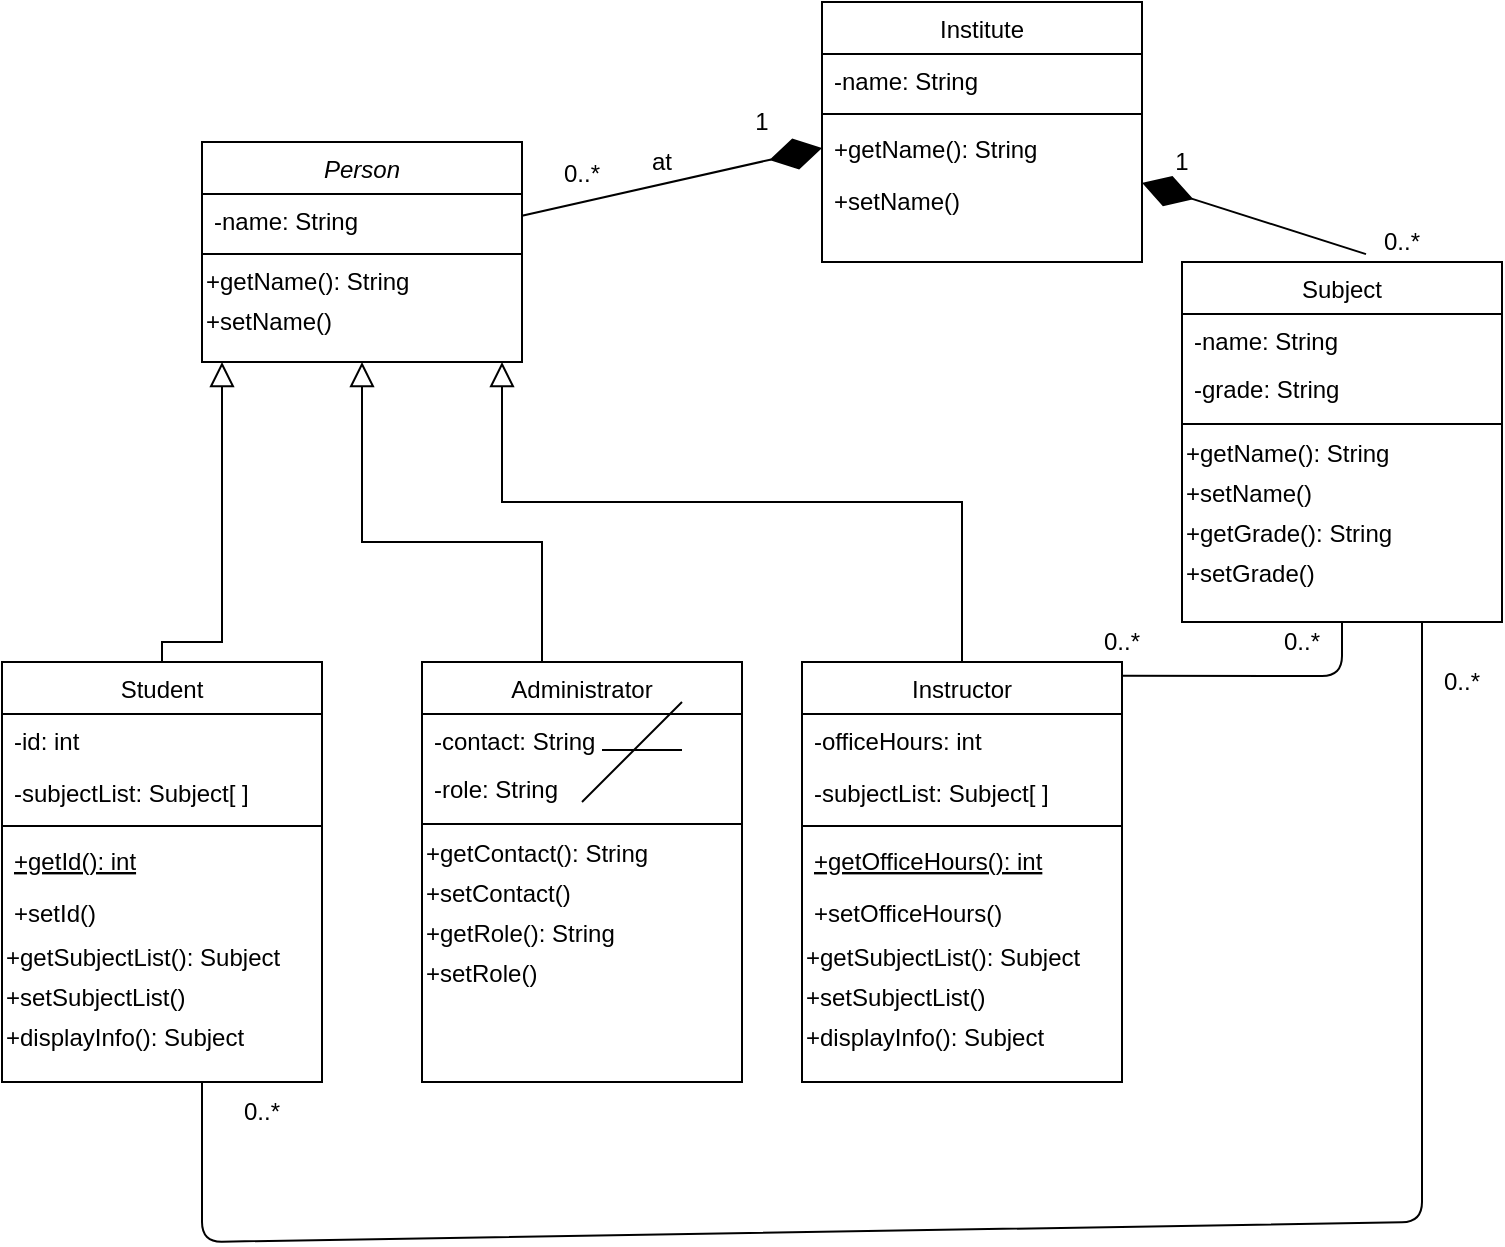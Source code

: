 <mxfile version="14.6.13" type="device"><diagram id="C5RBs43oDa-KdzZeNtuy" name="Page-1"><mxGraphModel dx="852" dy="495" grid="1" gridSize="10" guides="1" tooltips="1" connect="1" arrows="1" fold="1" page="1" pageScale="1" pageWidth="827" pageHeight="1169" math="0" shadow="0"><root><mxCell id="WIyWlLk6GJQsqaUBKTNV-0"/><mxCell id="WIyWlLk6GJQsqaUBKTNV-1" parent="WIyWlLk6GJQsqaUBKTNV-0"/><mxCell id="zkfFHV4jXpPFQw0GAbJ--0" value="Person" style="swimlane;fontStyle=2;align=center;verticalAlign=top;childLayout=stackLayout;horizontal=1;startSize=26;horizontalStack=0;resizeParent=1;resizeLast=0;collapsible=1;marginBottom=0;rounded=0;shadow=0;strokeWidth=1;" parent="WIyWlLk6GJQsqaUBKTNV-1" vertex="1"><mxGeometry x="220" y="100" width="160" height="110" as="geometry"><mxRectangle x="230" y="140" width="160" height="26" as="alternateBounds"/></mxGeometry></mxCell><mxCell id="zkfFHV4jXpPFQw0GAbJ--1" value="-name: String" style="text;align=left;verticalAlign=top;spacingLeft=4;spacingRight=4;overflow=hidden;rotatable=0;points=[[0,0.5],[1,0.5]];portConstraint=eastwest;" parent="zkfFHV4jXpPFQw0GAbJ--0" vertex="1"><mxGeometry y="26" width="160" height="26" as="geometry"/></mxCell><mxCell id="zkfFHV4jXpPFQw0GAbJ--4" value="" style="line;html=1;strokeWidth=1;align=left;verticalAlign=middle;spacingTop=-1;spacingLeft=3;spacingRight=3;rotatable=0;labelPosition=right;points=[];portConstraint=eastwest;" parent="zkfFHV4jXpPFQw0GAbJ--0" vertex="1"><mxGeometry y="52" width="160" height="8" as="geometry"/></mxCell><mxCell id="Kd37DGUPPZodesmlyF9i-0" value="+getName(): String" style="text;html=1;strokeColor=none;fillColor=none;align=left;verticalAlign=middle;whiteSpace=wrap;rounded=0;" vertex="1" parent="zkfFHV4jXpPFQw0GAbJ--0"><mxGeometry y="60" width="160" height="20" as="geometry"/></mxCell><mxCell id="Kd37DGUPPZodesmlyF9i-1" value="+setName()" style="text;html=1;strokeColor=none;fillColor=none;align=left;verticalAlign=middle;whiteSpace=wrap;rounded=0;" vertex="1" parent="zkfFHV4jXpPFQw0GAbJ--0"><mxGeometry y="80" width="160" height="20" as="geometry"/></mxCell><mxCell id="zkfFHV4jXpPFQw0GAbJ--6" value="Student" style="swimlane;fontStyle=0;align=center;verticalAlign=top;childLayout=stackLayout;horizontal=1;startSize=26;horizontalStack=0;resizeParent=1;resizeLast=0;collapsible=1;marginBottom=0;rounded=0;shadow=0;strokeWidth=1;" parent="WIyWlLk6GJQsqaUBKTNV-1" vertex="1"><mxGeometry x="120" y="360" width="160" height="210" as="geometry"><mxRectangle x="130" y="380" width="160" height="26" as="alternateBounds"/></mxGeometry></mxCell><mxCell id="zkfFHV4jXpPFQw0GAbJ--7" value="-id: int" style="text;align=left;verticalAlign=top;spacingLeft=4;spacingRight=4;overflow=hidden;rotatable=0;points=[[0,0.5],[1,0.5]];portConstraint=eastwest;" parent="zkfFHV4jXpPFQw0GAbJ--6" vertex="1"><mxGeometry y="26" width="160" height="26" as="geometry"/></mxCell><mxCell id="zkfFHV4jXpPFQw0GAbJ--8" value="-subjectList: Subject[ ]" style="text;align=left;verticalAlign=top;spacingLeft=4;spacingRight=4;overflow=hidden;rotatable=0;points=[[0,0.5],[1,0.5]];portConstraint=eastwest;rounded=0;shadow=0;html=0;" parent="zkfFHV4jXpPFQw0GAbJ--6" vertex="1"><mxGeometry y="52" width="160" height="26" as="geometry"/></mxCell><mxCell id="zkfFHV4jXpPFQw0GAbJ--9" value="" style="line;html=1;strokeWidth=1;align=left;verticalAlign=middle;spacingTop=-1;spacingLeft=3;spacingRight=3;rotatable=0;labelPosition=right;points=[];portConstraint=eastwest;" parent="zkfFHV4jXpPFQw0GAbJ--6" vertex="1"><mxGeometry y="78" width="160" height="8" as="geometry"/></mxCell><mxCell id="zkfFHV4jXpPFQw0GAbJ--10" value="+getId(): int&#10;" style="text;align=left;verticalAlign=top;spacingLeft=4;spacingRight=4;overflow=hidden;rotatable=0;points=[[0,0.5],[1,0.5]];portConstraint=eastwest;fontStyle=4" parent="zkfFHV4jXpPFQw0GAbJ--6" vertex="1"><mxGeometry y="86" width="160" height="26" as="geometry"/></mxCell><mxCell id="zkfFHV4jXpPFQw0GAbJ--11" value="+setId()" style="text;align=left;verticalAlign=top;spacingLeft=4;spacingRight=4;overflow=hidden;rotatable=0;points=[[0,0.5],[1,0.5]];portConstraint=eastwest;" parent="zkfFHV4jXpPFQw0GAbJ--6" vertex="1"><mxGeometry y="112" width="160" height="26" as="geometry"/></mxCell><mxCell id="Kd37DGUPPZodesmlyF9i-2" value="+getSubjectList(): Subject" style="text;html=1;strokeColor=none;fillColor=none;align=left;verticalAlign=middle;whiteSpace=wrap;rounded=0;" vertex="1" parent="zkfFHV4jXpPFQw0GAbJ--6"><mxGeometry y="138" width="160" height="20" as="geometry"/></mxCell><mxCell id="Kd37DGUPPZodesmlyF9i-3" value="+setSubjectList()" style="text;html=1;strokeColor=none;fillColor=none;align=left;verticalAlign=middle;whiteSpace=wrap;rounded=0;" vertex="1" parent="zkfFHV4jXpPFQw0GAbJ--6"><mxGeometry y="158" width="160" height="20" as="geometry"/></mxCell><mxCell id="Kd37DGUPPZodesmlyF9i-4" value="+displayInfo(): Subject" style="text;html=1;strokeColor=none;fillColor=none;align=left;verticalAlign=middle;whiteSpace=wrap;rounded=0;" vertex="1" parent="zkfFHV4jXpPFQw0GAbJ--6"><mxGeometry y="178" width="160" height="20" as="geometry"/></mxCell><mxCell id="zkfFHV4jXpPFQw0GAbJ--12" value="" style="endArrow=block;endSize=10;endFill=0;shadow=0;strokeWidth=1;rounded=0;edgeStyle=elbowEdgeStyle;elbow=vertical;exitX=0.5;exitY=0;exitDx=0;exitDy=0;" parent="WIyWlLk6GJQsqaUBKTNV-1" source="zkfFHV4jXpPFQw0GAbJ--6" target="zkfFHV4jXpPFQw0GAbJ--0" edge="1"><mxGeometry width="160" relative="1" as="geometry"><mxPoint x="200" y="203" as="sourcePoint"/><mxPoint x="200" y="203" as="targetPoint"/><Array as="points"><mxPoint x="230" y="350"/><mxPoint x="260" y="290"/><mxPoint x="200" y="340"/><mxPoint x="260" y="220"/></Array></mxGeometry></mxCell><mxCell id="zkfFHV4jXpPFQw0GAbJ--13" value="Administrator" style="swimlane;fontStyle=0;align=center;verticalAlign=top;childLayout=stackLayout;horizontal=1;startSize=26;horizontalStack=0;resizeParent=1;resizeLast=0;collapsible=1;marginBottom=0;rounded=0;shadow=0;strokeWidth=1;" parent="WIyWlLk6GJQsqaUBKTNV-1" vertex="1"><mxGeometry x="330" y="360" width="160" height="210" as="geometry"><mxRectangle x="340" y="380" width="170" height="26" as="alternateBounds"/></mxGeometry></mxCell><mxCell id="zkfFHV4jXpPFQw0GAbJ--14" value="-contact: String" style="text;align=left;verticalAlign=top;spacingLeft=4;spacingRight=4;overflow=hidden;rotatable=0;points=[[0,0.5],[1,0.5]];portConstraint=eastwest;" parent="zkfFHV4jXpPFQw0GAbJ--13" vertex="1"><mxGeometry y="26" width="160" height="24" as="geometry"/></mxCell><mxCell id="Kd37DGUPPZodesmlyF9i-6" value="-role: String" style="text;align=left;verticalAlign=top;spacingLeft=4;spacingRight=4;overflow=hidden;rotatable=0;points=[[0,0.5],[1,0.5]];portConstraint=eastwest;rounded=0;shadow=0;html=0;" vertex="1" parent="zkfFHV4jXpPFQw0GAbJ--13"><mxGeometry y="50" width="160" height="26" as="geometry"/></mxCell><mxCell id="zkfFHV4jXpPFQw0GAbJ--15" value="" style="line;html=1;strokeWidth=1;align=left;verticalAlign=middle;spacingTop=-1;spacingLeft=3;spacingRight=3;rotatable=0;labelPosition=right;points=[];portConstraint=eastwest;" parent="zkfFHV4jXpPFQw0GAbJ--13" vertex="1"><mxGeometry y="76" width="160" height="10" as="geometry"/></mxCell><mxCell id="Kd37DGUPPZodesmlyF9i-22" value="+getContact(): String" style="text;html=1;strokeColor=none;fillColor=none;align=left;verticalAlign=middle;whiteSpace=wrap;rounded=0;" vertex="1" parent="zkfFHV4jXpPFQw0GAbJ--13"><mxGeometry y="86" width="160" height="20" as="geometry"/></mxCell><mxCell id="Kd37DGUPPZodesmlyF9i-23" value="+setContact()" style="text;html=1;strokeColor=none;fillColor=none;align=left;verticalAlign=middle;whiteSpace=wrap;rounded=0;" vertex="1" parent="zkfFHV4jXpPFQw0GAbJ--13"><mxGeometry y="106" width="160" height="20" as="geometry"/></mxCell><mxCell id="Kd37DGUPPZodesmlyF9i-24" value="+getRole(): String" style="text;html=1;strokeColor=none;fillColor=none;align=left;verticalAlign=middle;whiteSpace=wrap;rounded=0;" vertex="1" parent="zkfFHV4jXpPFQw0GAbJ--13"><mxGeometry y="126" width="160" height="20" as="geometry"/></mxCell><mxCell id="Kd37DGUPPZodesmlyF9i-25" value="+setRole()" style="text;html=1;strokeColor=none;fillColor=none;align=left;verticalAlign=middle;whiteSpace=wrap;rounded=0;" vertex="1" parent="zkfFHV4jXpPFQw0GAbJ--13"><mxGeometry y="146" width="160" height="20" as="geometry"/></mxCell><mxCell id="zkfFHV4jXpPFQw0GAbJ--16" value="" style="endArrow=block;endSize=10;endFill=0;shadow=0;strokeWidth=1;rounded=0;edgeStyle=elbowEdgeStyle;elbow=vertical;" parent="WIyWlLk6GJQsqaUBKTNV-1" source="zkfFHV4jXpPFQw0GAbJ--13" target="zkfFHV4jXpPFQw0GAbJ--0" edge="1"><mxGeometry width="160" relative="1" as="geometry"><mxPoint x="210" y="373" as="sourcePoint"/><mxPoint x="310" y="271" as="targetPoint"/><Array as="points"><mxPoint x="390" y="300"/><mxPoint x="330" y="220"/><mxPoint x="380" y="300"/></Array></mxGeometry></mxCell><mxCell id="zkfFHV4jXpPFQw0GAbJ--17" value="Institute" style="swimlane;fontStyle=0;align=center;verticalAlign=top;childLayout=stackLayout;horizontal=1;startSize=26;horizontalStack=0;resizeParent=1;resizeLast=0;collapsible=1;marginBottom=0;rounded=0;shadow=0;strokeWidth=1;" parent="WIyWlLk6GJQsqaUBKTNV-1" vertex="1"><mxGeometry x="530" y="30" width="160" height="130" as="geometry"><mxRectangle x="550" y="140" width="160" height="26" as="alternateBounds"/></mxGeometry></mxCell><mxCell id="zkfFHV4jXpPFQw0GAbJ--18" value="-name: String" style="text;align=left;verticalAlign=top;spacingLeft=4;spacingRight=4;overflow=hidden;rotatable=0;points=[[0,0.5],[1,0.5]];portConstraint=eastwest;" parent="zkfFHV4jXpPFQw0GAbJ--17" vertex="1"><mxGeometry y="26" width="160" height="26" as="geometry"/></mxCell><mxCell id="zkfFHV4jXpPFQw0GAbJ--23" value="" style="line;html=1;strokeWidth=1;align=left;verticalAlign=middle;spacingTop=-1;spacingLeft=3;spacingRight=3;rotatable=0;labelPosition=right;points=[];portConstraint=eastwest;" parent="zkfFHV4jXpPFQw0GAbJ--17" vertex="1"><mxGeometry y="52" width="160" height="8" as="geometry"/></mxCell><mxCell id="zkfFHV4jXpPFQw0GAbJ--24" value="+getName(): String" style="text;align=left;verticalAlign=top;spacingLeft=4;spacingRight=4;overflow=hidden;rotatable=0;points=[[0,0.5],[1,0.5]];portConstraint=eastwest;" parent="zkfFHV4jXpPFQw0GAbJ--17" vertex="1"><mxGeometry y="60" width="160" height="26" as="geometry"/></mxCell><mxCell id="zkfFHV4jXpPFQw0GAbJ--25" value="+setName()" style="text;align=left;verticalAlign=top;spacingLeft=4;spacingRight=4;overflow=hidden;rotatable=0;points=[[0,0.5],[1,0.5]];portConstraint=eastwest;" parent="zkfFHV4jXpPFQw0GAbJ--17" vertex="1"><mxGeometry y="86" width="160" height="26" as="geometry"/></mxCell><mxCell id="Kd37DGUPPZodesmlyF9i-8" value="Instructor" style="swimlane;fontStyle=0;align=center;verticalAlign=top;childLayout=stackLayout;horizontal=1;startSize=26;horizontalStack=0;resizeParent=1;resizeLast=0;collapsible=1;marginBottom=0;rounded=0;shadow=0;strokeWidth=1;" vertex="1" parent="WIyWlLk6GJQsqaUBKTNV-1"><mxGeometry x="520" y="360" width="160" height="210" as="geometry"><mxRectangle x="130" y="380" width="160" height="26" as="alternateBounds"/></mxGeometry></mxCell><mxCell id="Kd37DGUPPZodesmlyF9i-9" value="-officeHours: int" style="text;align=left;verticalAlign=top;spacingLeft=4;spacingRight=4;overflow=hidden;rotatable=0;points=[[0,0.5],[1,0.5]];portConstraint=eastwest;" vertex="1" parent="Kd37DGUPPZodesmlyF9i-8"><mxGeometry y="26" width="160" height="26" as="geometry"/></mxCell><mxCell id="Kd37DGUPPZodesmlyF9i-10" value="-subjectList: Subject[ ]" style="text;align=left;verticalAlign=top;spacingLeft=4;spacingRight=4;overflow=hidden;rotatable=0;points=[[0,0.5],[1,0.5]];portConstraint=eastwest;rounded=0;shadow=0;html=0;" vertex="1" parent="Kd37DGUPPZodesmlyF9i-8"><mxGeometry y="52" width="160" height="26" as="geometry"/></mxCell><mxCell id="Kd37DGUPPZodesmlyF9i-11" value="" style="line;html=1;strokeWidth=1;align=left;verticalAlign=middle;spacingTop=-1;spacingLeft=3;spacingRight=3;rotatable=0;labelPosition=right;points=[];portConstraint=eastwest;" vertex="1" parent="Kd37DGUPPZodesmlyF9i-8"><mxGeometry y="78" width="160" height="8" as="geometry"/></mxCell><mxCell id="Kd37DGUPPZodesmlyF9i-12" value="+getOfficeHours(): int&#10;" style="text;align=left;verticalAlign=top;spacingLeft=4;spacingRight=4;overflow=hidden;rotatable=0;points=[[0,0.5],[1,0.5]];portConstraint=eastwest;fontStyle=4" vertex="1" parent="Kd37DGUPPZodesmlyF9i-8"><mxGeometry y="86" width="160" height="26" as="geometry"/></mxCell><mxCell id="Kd37DGUPPZodesmlyF9i-13" value="+setOfficeHours()" style="text;align=left;verticalAlign=top;spacingLeft=4;spacingRight=4;overflow=hidden;rotatable=0;points=[[0,0.5],[1,0.5]];portConstraint=eastwest;" vertex="1" parent="Kd37DGUPPZodesmlyF9i-8"><mxGeometry y="112" width="160" height="26" as="geometry"/></mxCell><mxCell id="Kd37DGUPPZodesmlyF9i-14" value="+getSubjectList(): Subject" style="text;html=1;strokeColor=none;fillColor=none;align=left;verticalAlign=middle;whiteSpace=wrap;rounded=0;" vertex="1" parent="Kd37DGUPPZodesmlyF9i-8"><mxGeometry y="138" width="160" height="20" as="geometry"/></mxCell><mxCell id="Kd37DGUPPZodesmlyF9i-15" value="+setSubjectList()" style="text;html=1;strokeColor=none;fillColor=none;align=left;verticalAlign=middle;whiteSpace=wrap;rounded=0;" vertex="1" parent="Kd37DGUPPZodesmlyF9i-8"><mxGeometry y="158" width="160" height="20" as="geometry"/></mxCell><mxCell id="Kd37DGUPPZodesmlyF9i-16" value="+displayInfo(): Subject" style="text;html=1;strokeColor=none;fillColor=none;align=left;verticalAlign=middle;whiteSpace=wrap;rounded=0;" vertex="1" parent="Kd37DGUPPZodesmlyF9i-8"><mxGeometry y="178" width="160" height="20" as="geometry"/></mxCell><mxCell id="Kd37DGUPPZodesmlyF9i-19" value="" style="endArrow=block;endSize=10;endFill=0;shadow=0;strokeWidth=1;rounded=0;edgeStyle=elbowEdgeStyle;elbow=vertical;exitX=0.5;exitY=0;exitDx=0;exitDy=0;" edge="1" parent="WIyWlLk6GJQsqaUBKTNV-1" source="Kd37DGUPPZodesmlyF9i-8"><mxGeometry width="160" relative="1" as="geometry"><mxPoint x="600" y="350" as="sourcePoint"/><mxPoint x="370" y="210" as="targetPoint"/><Array as="points"><mxPoint x="510" y="280"/><mxPoint x="380" y="220"/><mxPoint x="510" y="280"/><mxPoint x="450" y="200"/><mxPoint x="500" y="280"/></Array></mxGeometry></mxCell><mxCell id="Kd37DGUPPZodesmlyF9i-26" value="at" style="text;html=1;strokeColor=none;fillColor=none;align=center;verticalAlign=middle;whiteSpace=wrap;rounded=0;" vertex="1" parent="WIyWlLk6GJQsqaUBKTNV-1"><mxGeometry x="430" y="100" width="40" height="20" as="geometry"/></mxCell><mxCell id="Kd37DGUPPZodesmlyF9i-27" value="" style="endArrow=diamondThin;endFill=1;endSize=24;html=1;entryX=0;entryY=0.5;entryDx=0;entryDy=0;" edge="1" parent="WIyWlLk6GJQsqaUBKTNV-1" source="zkfFHV4jXpPFQw0GAbJ--0" target="zkfFHV4jXpPFQw0GAbJ--24"><mxGeometry width="160" relative="1" as="geometry"><mxPoint x="360" y="80" as="sourcePoint"/><mxPoint x="520" y="80" as="targetPoint"/></mxGeometry></mxCell><mxCell id="Kd37DGUPPZodesmlyF9i-28" value="Subject" style="swimlane;fontStyle=0;align=center;verticalAlign=top;childLayout=stackLayout;horizontal=1;startSize=26;horizontalStack=0;resizeParent=1;resizeLast=0;collapsible=1;marginBottom=0;rounded=0;shadow=0;strokeWidth=1;" vertex="1" parent="WIyWlLk6GJQsqaUBKTNV-1"><mxGeometry x="710" y="160" width="160" height="180" as="geometry"><mxRectangle x="340" y="380" width="170" height="26" as="alternateBounds"/></mxGeometry></mxCell><mxCell id="Kd37DGUPPZodesmlyF9i-29" value="-name: String" style="text;align=left;verticalAlign=top;spacingLeft=4;spacingRight=4;overflow=hidden;rotatable=0;points=[[0,0.5],[1,0.5]];portConstraint=eastwest;" vertex="1" parent="Kd37DGUPPZodesmlyF9i-28"><mxGeometry y="26" width="160" height="24" as="geometry"/></mxCell><mxCell id="Kd37DGUPPZodesmlyF9i-30" value="-grade: String" style="text;align=left;verticalAlign=top;spacingLeft=4;spacingRight=4;overflow=hidden;rotatable=0;points=[[0,0.5],[1,0.5]];portConstraint=eastwest;rounded=0;shadow=0;html=0;" vertex="1" parent="Kd37DGUPPZodesmlyF9i-28"><mxGeometry y="50" width="160" height="26" as="geometry"/></mxCell><mxCell id="Kd37DGUPPZodesmlyF9i-31" value="" style="line;html=1;strokeWidth=1;align=left;verticalAlign=middle;spacingTop=-1;spacingLeft=3;spacingRight=3;rotatable=0;labelPosition=right;points=[];portConstraint=eastwest;" vertex="1" parent="Kd37DGUPPZodesmlyF9i-28"><mxGeometry y="76" width="160" height="10" as="geometry"/></mxCell><mxCell id="Kd37DGUPPZodesmlyF9i-32" value="+getName(): String" style="text;html=1;strokeColor=none;fillColor=none;align=left;verticalAlign=middle;whiteSpace=wrap;rounded=0;" vertex="1" parent="Kd37DGUPPZodesmlyF9i-28"><mxGeometry y="86" width="160" height="20" as="geometry"/></mxCell><mxCell id="Kd37DGUPPZodesmlyF9i-33" value="+setName()" style="text;html=1;strokeColor=none;fillColor=none;align=left;verticalAlign=middle;whiteSpace=wrap;rounded=0;" vertex="1" parent="Kd37DGUPPZodesmlyF9i-28"><mxGeometry y="106" width="160" height="20" as="geometry"/></mxCell><mxCell id="Kd37DGUPPZodesmlyF9i-34" value="+getGrade(): String" style="text;html=1;strokeColor=none;fillColor=none;align=left;verticalAlign=middle;whiteSpace=wrap;rounded=0;" vertex="1" parent="Kd37DGUPPZodesmlyF9i-28"><mxGeometry y="126" width="160" height="20" as="geometry"/></mxCell><mxCell id="Kd37DGUPPZodesmlyF9i-35" value="+setGrade()" style="text;html=1;strokeColor=none;fillColor=none;align=left;verticalAlign=middle;whiteSpace=wrap;rounded=0;" vertex="1" parent="Kd37DGUPPZodesmlyF9i-28"><mxGeometry y="146" width="160" height="20" as="geometry"/></mxCell><mxCell id="Kd37DGUPPZodesmlyF9i-36" value="" style="endArrow=diamondThin;endFill=1;endSize=24;html=1;exitX=0.575;exitY=-0.022;exitDx=0;exitDy=0;exitPerimeter=0;" edge="1" parent="WIyWlLk6GJQsqaUBKTNV-1" source="Kd37DGUPPZodesmlyF9i-28" target="zkfFHV4jXpPFQw0GAbJ--17"><mxGeometry width="160" relative="1" as="geometry"><mxPoint x="860" y="80" as="sourcePoint"/><mxPoint x="700" y="80" as="targetPoint"/></mxGeometry></mxCell><mxCell id="Kd37DGUPPZodesmlyF9i-38" value="" style="line;strokeWidth=1;fillColor=none;align=left;verticalAlign=middle;spacingTop=-1;spacingLeft=3;spacingRight=3;rotatable=0;labelPosition=right;points=[];portConstraint=eastwest;" vertex="1" parent="WIyWlLk6GJQsqaUBKTNV-1"><mxGeometry x="420" y="400" width="40" height="8" as="geometry"/></mxCell><mxCell id="Kd37DGUPPZodesmlyF9i-40" value="" style="endArrow=none;html=1;" edge="1" parent="WIyWlLk6GJQsqaUBKTNV-1"><mxGeometry width="50" height="50" relative="1" as="geometry"><mxPoint x="410" y="430" as="sourcePoint"/><mxPoint x="460" y="380" as="targetPoint"/></mxGeometry></mxCell><mxCell id="Kd37DGUPPZodesmlyF9i-41" value="" style="endArrow=none;html=1;entryX=0.5;entryY=1;entryDx=0;entryDy=0;exitX=1;exitY=0.033;exitDx=0;exitDy=0;exitPerimeter=0;" edge="1" parent="WIyWlLk6GJQsqaUBKTNV-1" source="Kd37DGUPPZodesmlyF9i-8" target="Kd37DGUPPZodesmlyF9i-28"><mxGeometry width="50" height="50" relative="1" as="geometry"><mxPoint x="760" y="440" as="sourcePoint"/><mxPoint x="810" y="390" as="targetPoint"/><Array as="points"><mxPoint x="790" y="367"/></Array></mxGeometry></mxCell><mxCell id="Kd37DGUPPZodesmlyF9i-43" value="" style="endArrow=none;html=1;entryX=0.75;entryY=1;entryDx=0;entryDy=0;" edge="1" parent="WIyWlLk6GJQsqaUBKTNV-1" target="Kd37DGUPPZodesmlyF9i-28"><mxGeometry width="50" height="50" relative="1" as="geometry"><mxPoint x="220" y="570" as="sourcePoint"/><mxPoint x="670" y="620" as="targetPoint"/><Array as="points"><mxPoint x="220" y="650"/><mxPoint x="830" y="640"/></Array></mxGeometry></mxCell><mxCell id="Kd37DGUPPZodesmlyF9i-44" value="0..*" style="text;html=1;strokeColor=none;fillColor=none;align=center;verticalAlign=middle;whiteSpace=wrap;rounded=0;" vertex="1" parent="WIyWlLk6GJQsqaUBKTNV-1"><mxGeometry x="390" y="106" width="40" height="20" as="geometry"/></mxCell><mxCell id="Kd37DGUPPZodesmlyF9i-45" value="0..*" style="text;html=1;strokeColor=none;fillColor=none;align=center;verticalAlign=middle;whiteSpace=wrap;rounded=0;" vertex="1" parent="WIyWlLk6GJQsqaUBKTNV-1"><mxGeometry x="750" y="340" width="40" height="20" as="geometry"/></mxCell><mxCell id="Kd37DGUPPZodesmlyF9i-46" value="0..*" style="text;html=1;strokeColor=none;fillColor=none;align=center;verticalAlign=middle;whiteSpace=wrap;rounded=0;" vertex="1" parent="WIyWlLk6GJQsqaUBKTNV-1"><mxGeometry x="660" y="340" width="40" height="20" as="geometry"/></mxCell><mxCell id="Kd37DGUPPZodesmlyF9i-47" value="0..*" style="text;html=1;strokeColor=none;fillColor=none;align=center;verticalAlign=middle;whiteSpace=wrap;rounded=0;" vertex="1" parent="WIyWlLk6GJQsqaUBKTNV-1"><mxGeometry x="830" y="360" width="40" height="20" as="geometry"/></mxCell><mxCell id="Kd37DGUPPZodesmlyF9i-48" value="0..*" style="text;html=1;strokeColor=none;fillColor=none;align=center;verticalAlign=middle;whiteSpace=wrap;rounded=0;" vertex="1" parent="WIyWlLk6GJQsqaUBKTNV-1"><mxGeometry x="230" y="575" width="40" height="20" as="geometry"/></mxCell><mxCell id="Kd37DGUPPZodesmlyF9i-49" value="1" style="text;html=1;strokeColor=none;fillColor=none;align=center;verticalAlign=middle;whiteSpace=wrap;rounded=0;" vertex="1" parent="WIyWlLk6GJQsqaUBKTNV-1"><mxGeometry x="480" y="80" width="40" height="20" as="geometry"/></mxCell><mxCell id="Kd37DGUPPZodesmlyF9i-51" value="0..*" style="text;html=1;strokeColor=none;fillColor=none;align=center;verticalAlign=middle;whiteSpace=wrap;rounded=0;" vertex="1" parent="WIyWlLk6GJQsqaUBKTNV-1"><mxGeometry x="800" y="140" width="40" height="20" as="geometry"/></mxCell><mxCell id="Kd37DGUPPZodesmlyF9i-52" value="1" style="text;html=1;strokeColor=none;fillColor=none;align=center;verticalAlign=middle;whiteSpace=wrap;rounded=0;" vertex="1" parent="WIyWlLk6GJQsqaUBKTNV-1"><mxGeometry x="690" y="100" width="40" height="20" as="geometry"/></mxCell></root></mxGraphModel></diagram></mxfile>